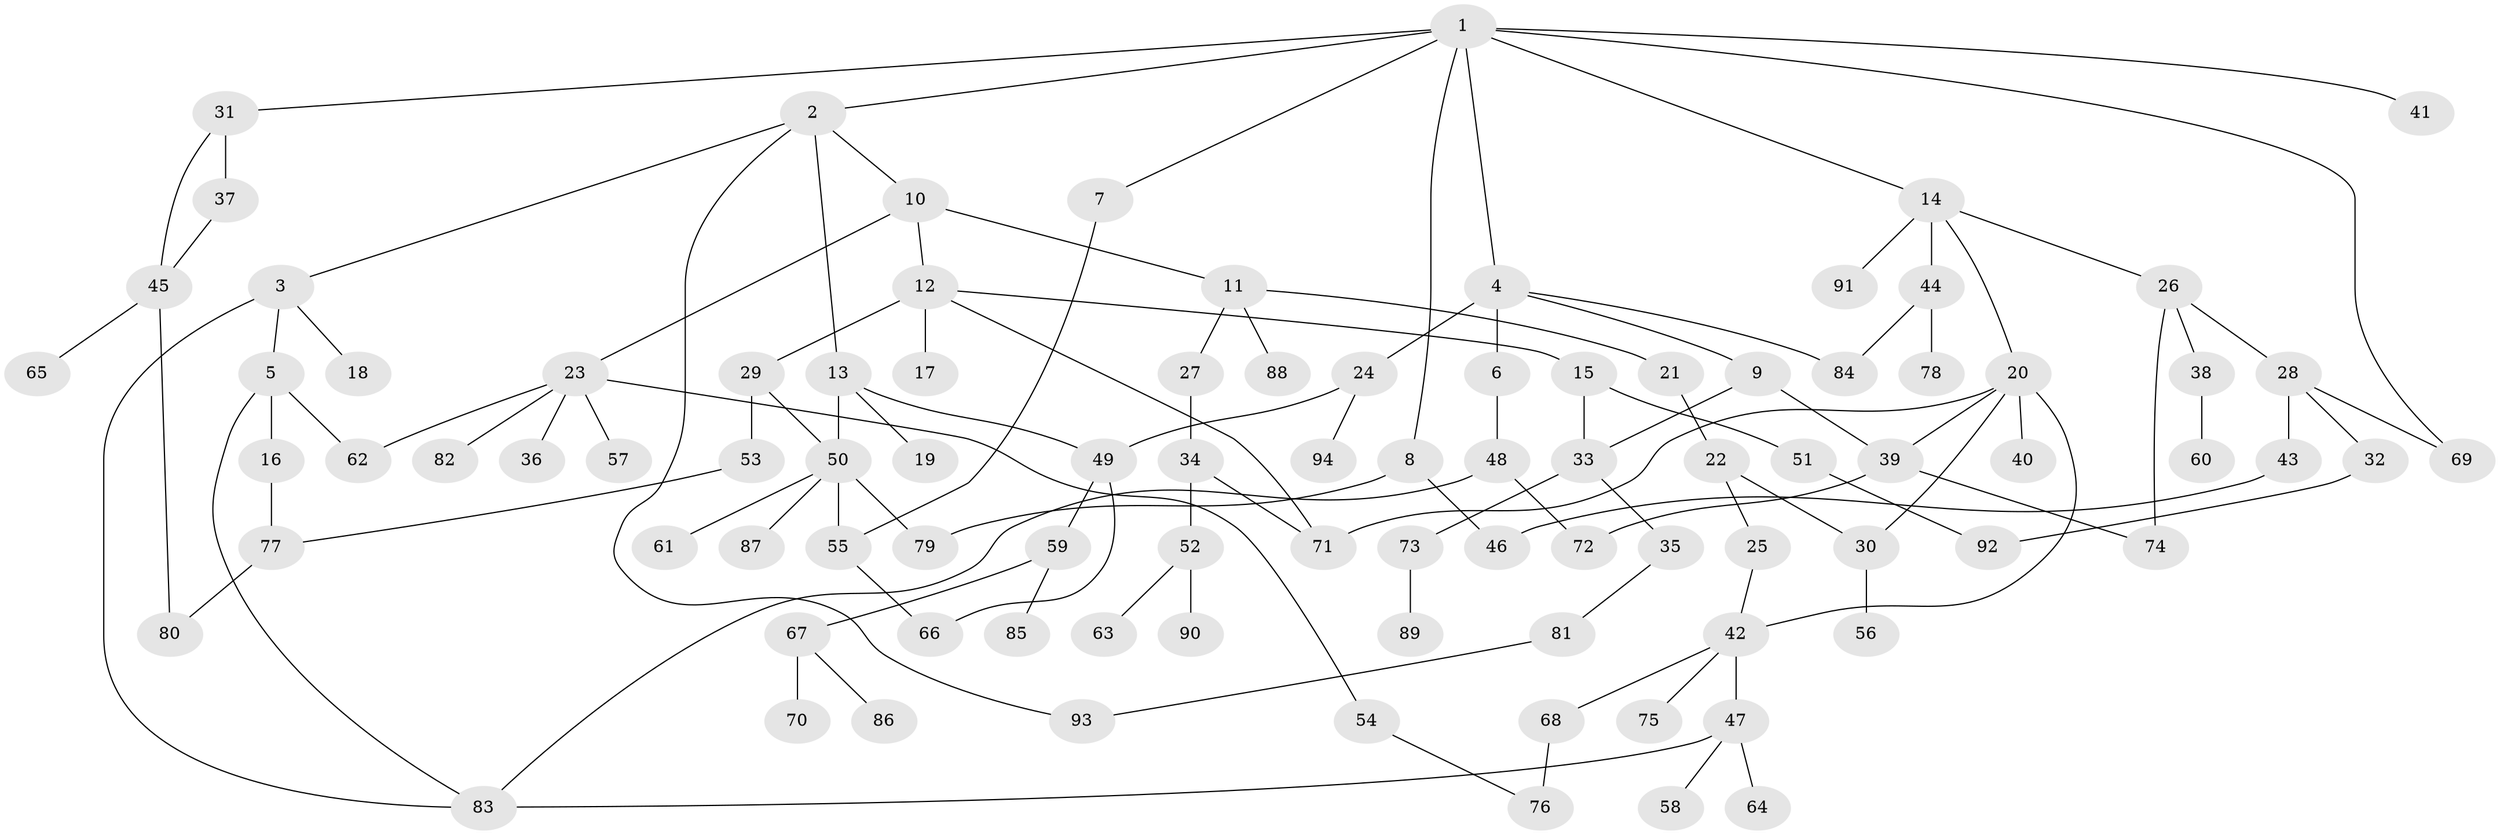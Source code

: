 // coarse degree distribution, {7: 0.02127659574468085, 5: 0.14893617021276595, 2: 0.2553191489361702, 3: 0.2127659574468085, 4: 0.19148936170212766, 1: 0.1702127659574468}
// Generated by graph-tools (version 1.1) at 2025/49/03/04/25 22:49:04]
// undirected, 94 vertices, 119 edges
graph export_dot {
  node [color=gray90,style=filled];
  1;
  2;
  3;
  4;
  5;
  6;
  7;
  8;
  9;
  10;
  11;
  12;
  13;
  14;
  15;
  16;
  17;
  18;
  19;
  20;
  21;
  22;
  23;
  24;
  25;
  26;
  27;
  28;
  29;
  30;
  31;
  32;
  33;
  34;
  35;
  36;
  37;
  38;
  39;
  40;
  41;
  42;
  43;
  44;
  45;
  46;
  47;
  48;
  49;
  50;
  51;
  52;
  53;
  54;
  55;
  56;
  57;
  58;
  59;
  60;
  61;
  62;
  63;
  64;
  65;
  66;
  67;
  68;
  69;
  70;
  71;
  72;
  73;
  74;
  75;
  76;
  77;
  78;
  79;
  80;
  81;
  82;
  83;
  84;
  85;
  86;
  87;
  88;
  89;
  90;
  91;
  92;
  93;
  94;
  1 -- 2;
  1 -- 4;
  1 -- 7;
  1 -- 8;
  1 -- 14;
  1 -- 31;
  1 -- 41;
  1 -- 69;
  2 -- 3;
  2 -- 10;
  2 -- 13;
  2 -- 93;
  3 -- 5;
  3 -- 18;
  3 -- 83;
  4 -- 6;
  4 -- 9;
  4 -- 24;
  4 -- 84;
  5 -- 16;
  5 -- 62;
  5 -- 83;
  6 -- 48;
  7 -- 55;
  8 -- 46;
  8 -- 79;
  9 -- 39;
  9 -- 33;
  10 -- 11;
  10 -- 12;
  10 -- 23;
  11 -- 21;
  11 -- 27;
  11 -- 88;
  12 -- 15;
  12 -- 17;
  12 -- 29;
  12 -- 71;
  13 -- 19;
  13 -- 49;
  13 -- 50;
  14 -- 20;
  14 -- 26;
  14 -- 44;
  14 -- 91;
  15 -- 33;
  15 -- 51;
  16 -- 77;
  20 -- 30;
  20 -- 39;
  20 -- 40;
  20 -- 42;
  20 -- 71;
  21 -- 22;
  22 -- 25;
  22 -- 30;
  23 -- 36;
  23 -- 54;
  23 -- 57;
  23 -- 82;
  23 -- 62;
  24 -- 94;
  24 -- 49;
  25 -- 42;
  26 -- 28;
  26 -- 38;
  26 -- 74;
  27 -- 34;
  28 -- 32;
  28 -- 43;
  28 -- 69;
  29 -- 50;
  29 -- 53;
  30 -- 56;
  31 -- 37;
  31 -- 45;
  32 -- 92;
  33 -- 35;
  33 -- 73;
  34 -- 52;
  34 -- 71;
  35 -- 81;
  37 -- 45;
  38 -- 60;
  39 -- 72;
  39 -- 74;
  42 -- 47;
  42 -- 68;
  42 -- 75;
  43 -- 46;
  44 -- 78;
  44 -- 84;
  45 -- 65;
  45 -- 80;
  47 -- 58;
  47 -- 64;
  47 -- 83;
  48 -- 83;
  48 -- 72;
  49 -- 59;
  49 -- 66;
  50 -- 61;
  50 -- 87;
  50 -- 79;
  50 -- 55;
  51 -- 92;
  52 -- 63;
  52 -- 90;
  53 -- 77;
  54 -- 76;
  55 -- 66;
  59 -- 67;
  59 -- 85;
  67 -- 70;
  67 -- 86;
  68 -- 76;
  73 -- 89;
  77 -- 80;
  81 -- 93;
}
